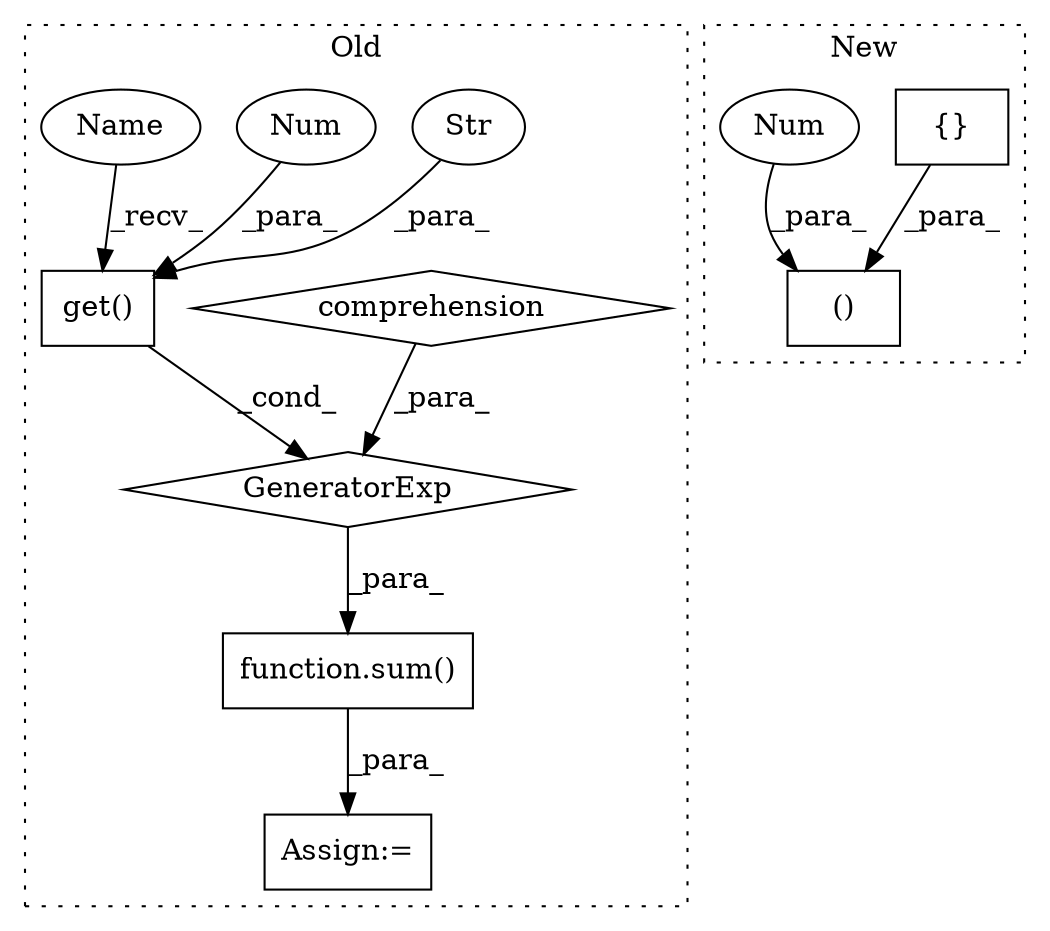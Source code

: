 digraph G {
subgraph cluster0 {
1 [label="function.sum()" a="75" s="12684,12691" l="4,46" shape="box"];
3 [label="Assign:=" a="68" s="12681" l="3" shape="box"];
4 [label="comprehension" a="45" s="12710" l="3" shape="diamond"];
5 [label="GeneratorExp" a="55" s="12688" l="3" shape="diamond"];
6 [label="get()" a="75" s="12688,12708" l="8,1" shape="box"];
8 [label="Str" a="66" s="12696" l="9" shape="ellipse"];
9 [label="Num" a="76" s="12707" l="1" shape="ellipse"];
11 [label="Name" a="87" s="12688" l="3" shape="ellipse"];
label = "Old";
style="dotted";
}
subgraph cluster1 {
2 [label="()" a="54" s="11035" l="3" shape="box"];
7 [label="{}" a="95" s="11033,11034" l="2,1" shape="box"];
10 [label="Num" a="76" s="11037" l="1" shape="ellipse"];
label = "New";
style="dotted";
}
1 -> 3 [label="_para_"];
4 -> 5 [label="_para_"];
5 -> 1 [label="_para_"];
6 -> 5 [label="_cond_"];
7 -> 2 [label="_para_"];
8 -> 6 [label="_para_"];
9 -> 6 [label="_para_"];
10 -> 2 [label="_para_"];
11 -> 6 [label="_recv_"];
}